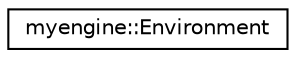 digraph "Graphical Class Hierarchy"
{
 // LATEX_PDF_SIZE
  edge [fontname="Helvetica",fontsize="10",labelfontname="Helvetica",labelfontsize="10"];
  node [fontname="Helvetica",fontsize="10",shape=record];
  rankdir="LR";
  Node0 [label="myengine::Environment",height=0.2,width=0.4,color="black", fillcolor="white", style="filled",URL="$structmyengine_1_1_environment.html",tooltip=" "];
}
